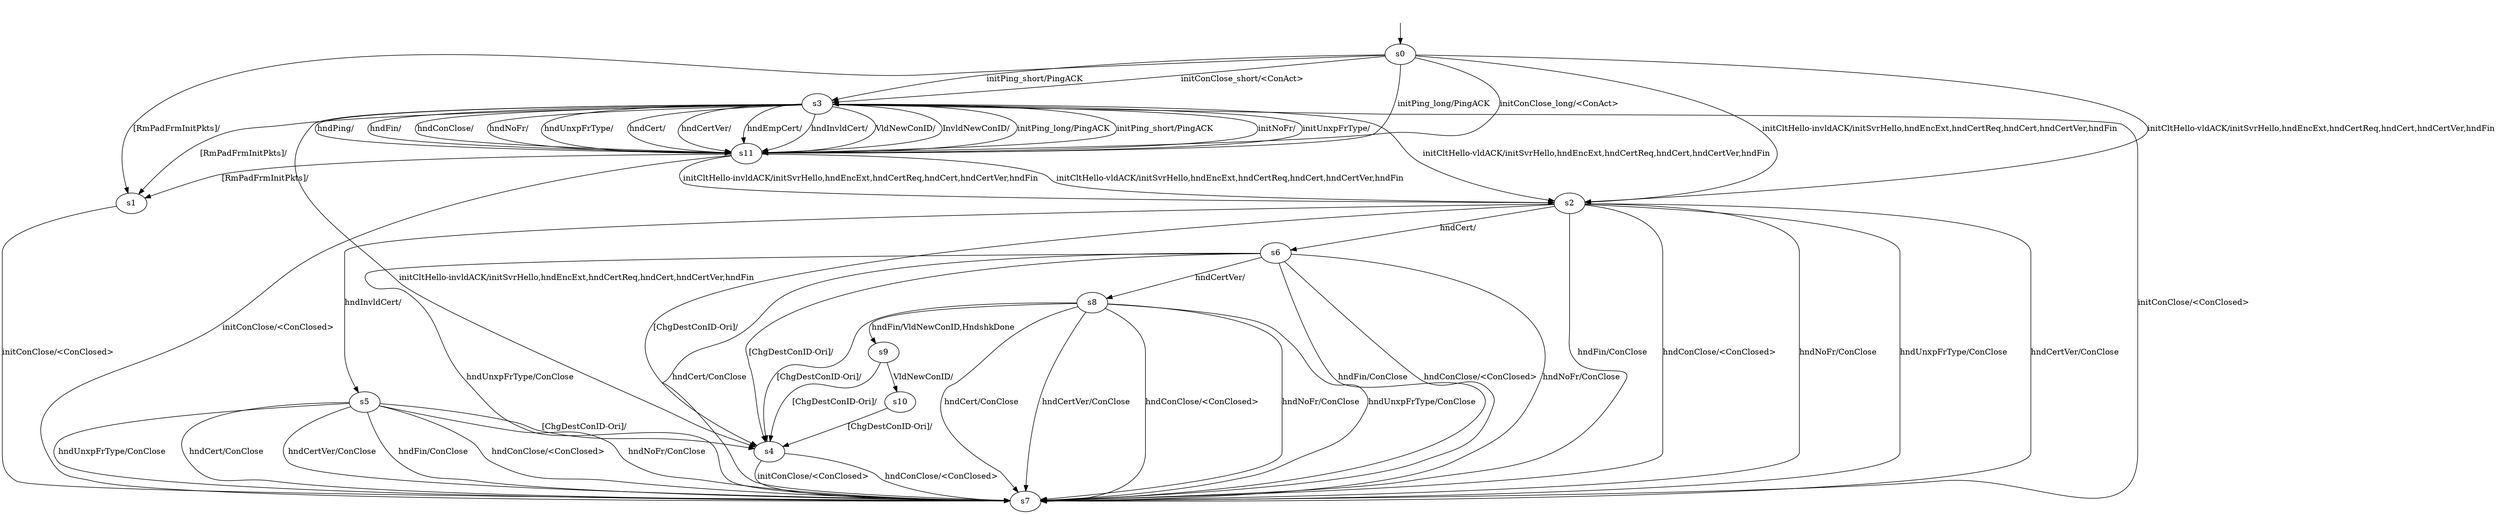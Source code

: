 digraph "../results/picoModels/pico-BWCA-CS-0/learnedModel" {
s0 [label=s0];
s1 [label=s1];
s2 [label=s2];
s3 [label=s3];
s4 [label=s4];
s5 [label=s5];
s6 [label=s6];
s7 [label=s7];
s8 [label=s8];
s9 [label=s9];
s10 [label=s10];
s11 [label=s11];
s0 -> s3  [label="initPing_short/PingACK "];
s0 -> s3  [label="initConClose_short/<ConAct> "];
s0 -> s2  [label="initCltHello-vldACK/initSvrHello,hndEncExt,hndCertReq,hndCert,hndCertVer,hndFin "];
s0 -> s2  [label="initCltHello-invldACK/initSvrHello,hndEncExt,hndCertReq,hndCert,hndCertVer,hndFin "];
s0 -> s11  [label="initPing_long/PingACK "];
s0 -> s11  [label="initConClose_long/<ConAct> "];
s0 -> s1  [label="[RmPadFrmInitPkts]/ "];
s1 -> s7  [label="initConClose/<ConClosed> "];
s2 -> s7  [label="hndFin/ConClose "];
s2 -> s7  [label="hndConClose/<ConClosed> "];
s2 -> s7  [label="hndNoFr/ConClose "];
s2 -> s7  [label="hndUnxpFrType/ConClose "];
s2 -> s6  [label="hndCert/ "];
s2 -> s7  [label="hndCertVer/ConClose "];
s2 -> s5  [label="hndInvldCert/ "];
s2 -> s4  [label="[ChgDestConID-Ori]/ "];
s3 -> s7  [label="initConClose/<ConClosed> "];
s3 -> s2  [label="initCltHello-vldACK/initSvrHello,hndEncExt,hndCertReq,hndCert,hndCertVer,hndFin "];
s3 -> s4  [label="initCltHello-invldACK/initSvrHello,hndEncExt,hndCertReq,hndCert,hndCertVer,hndFin "];
s3 -> s11  [label="initNoFr/ "];
s3 -> s11  [label="initUnxpFrType/ "];
s3 -> s11  [label="hndPing/ "];
s3 -> s11  [label="hndFin/ "];
s3 -> s11  [label="hndConClose/ "];
s3 -> s11  [label="hndNoFr/ "];
s3 -> s11  [label="hndUnxpFrType/ "];
s3 -> s11  [label="hndCert/ "];
s3 -> s11  [label="hndCertVer/ "];
s3 -> s11  [label="hndEmpCert/ "];
s3 -> s11  [label="hndInvldCert/ "];
s3 -> s11  [label="VldNewConID/ "];
s3 -> s11  [label="InvldNewConID/ "];
s3 -> s11  [label="initPing_long/PingACK "];
s3 -> s1  [label="[RmPadFrmInitPkts]/ "];
s4 -> s7  [label="initConClose/<ConClosed> "];
s4 -> s7  [label="hndConClose/<ConClosed> "];
s5 -> s7  [label="hndFin/ConClose "];
s5 -> s7  [label="hndConClose/<ConClosed> "];
s5 -> s7  [label="hndNoFr/ConClose "];
s5 -> s7  [label="hndUnxpFrType/ConClose "];
s5 -> s7  [label="hndCert/ConClose "];
s5 -> s7  [label="hndCertVer/ConClose "];
s5 -> s4  [label="[ChgDestConID-Ori]/ "];
s6 -> s7  [label="hndFin/ConClose "];
s6 -> s7  [label="hndConClose/<ConClosed> "];
s6 -> s7  [label="hndNoFr/ConClose "];
s6 -> s7  [label="hndUnxpFrType/ConClose "];
s6 -> s7  [label="hndCert/ConClose "];
s6 -> s8  [label="hndCertVer/ "];
s6 -> s4  [label="[ChgDestConID-Ori]/ "];
s8 -> s9  [label="hndFin/VldNewConID,HndshkDone "];
s8 -> s7  [label="hndConClose/<ConClosed> "];
s8 -> s7  [label="hndNoFr/ConClose "];
s8 -> s7  [label="hndUnxpFrType/ConClose "];
s8 -> s7  [label="hndCert/ConClose "];
s8 -> s7  [label="hndCertVer/ConClose "];
s8 -> s4  [label="[ChgDestConID-Ori]/ "];
s9 -> s10  [label="VldNewConID/ "];
s9 -> s4  [label="[ChgDestConID-Ori]/ "];
s10 -> s4  [label="[ChgDestConID-Ori]/ "];
s11 -> s3  [label="initPing_short/PingACK "];
s11 -> s7  [label="initConClose/<ConClosed> "];
s11 -> s2  [label="initCltHello-vldACK/initSvrHello,hndEncExt,hndCertReq,hndCert,hndCertVer,hndFin "];
s11 -> s2  [label="initCltHello-invldACK/initSvrHello,hndEncExt,hndCertReq,hndCert,hndCertVer,hndFin "];
s11 -> s1  [label="[RmPadFrmInitPkts]/ "];
__start0 [label="", shape=none];
__start0 -> s0  [label=""];
}
